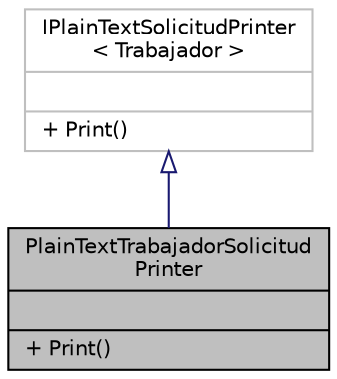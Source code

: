 digraph "PlainTextTrabajadorSolicitudPrinter"
{
 // INTERACTIVE_SVG=YES
 // LATEX_PDF_SIZE
  edge [fontname="Helvetica",fontsize="10",labelfontname="Helvetica",labelfontsize="10"];
  node [fontname="Helvetica",fontsize="10",shape=record];
  Node1 [label="{PlainTextTrabajadorSolicitud\lPrinter\n||+ Print()\l}",height=0.2,width=0.4,color="black", fillcolor="grey75", style="filled", fontcolor="black",tooltip=" "];
  Node2 -> Node1 [dir="back",color="midnightblue",fontsize="10",style="solid",arrowtail="onormal",fontname="Helvetica"];
  Node2 [label="{IPlainTextSolicitudPrinter\l\< Trabajador \>\n||+ Print()\l}",height=0.2,width=0.4,color="grey75", fillcolor="white", style="filled",URL="$interfaceIPlainTextSolicitudPrinter.html",tooltip=" "];
}

